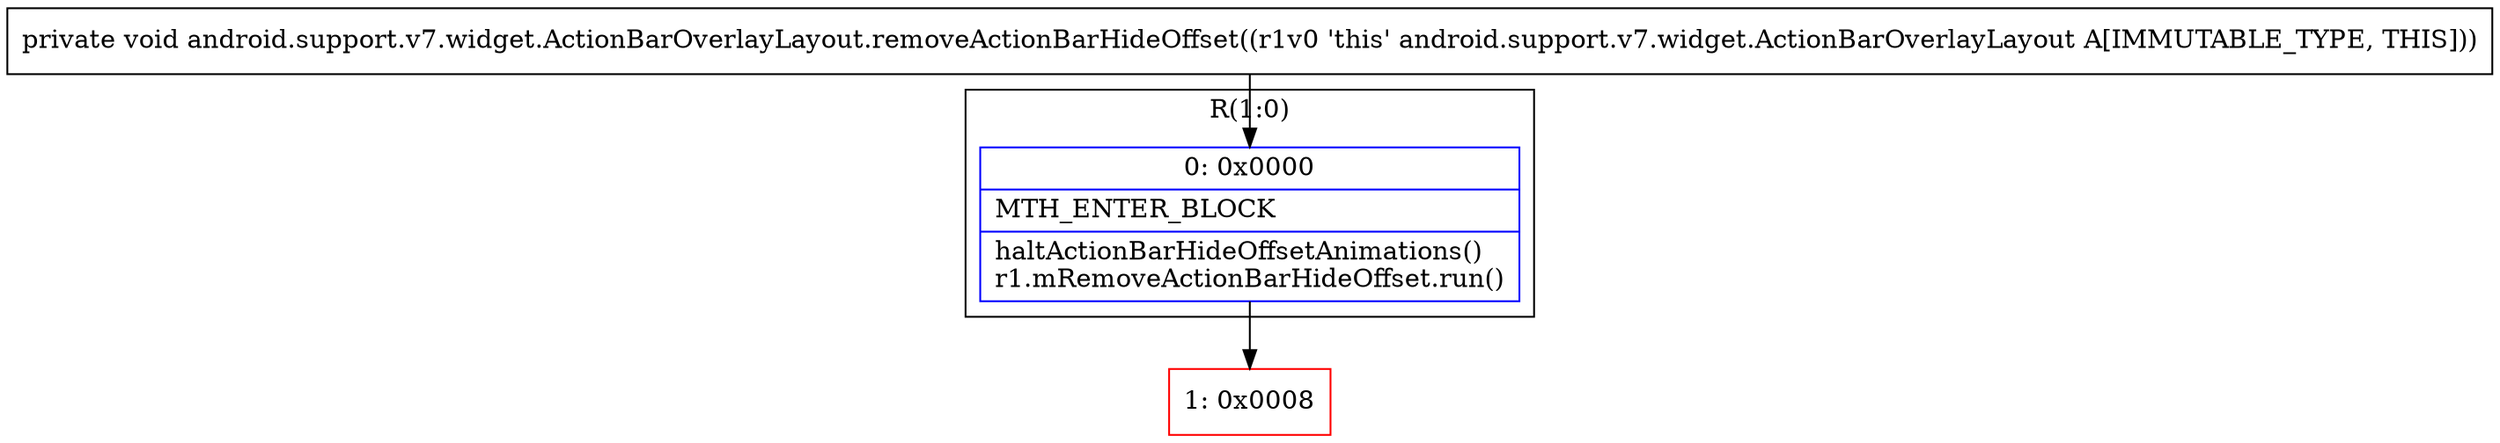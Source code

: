 digraph "CFG forandroid.support.v7.widget.ActionBarOverlayLayout.removeActionBarHideOffset()V" {
subgraph cluster_Region_587098253 {
label = "R(1:0)";
node [shape=record,color=blue];
Node_0 [shape=record,label="{0\:\ 0x0000|MTH_ENTER_BLOCK\l|haltActionBarHideOffsetAnimations()\lr1.mRemoveActionBarHideOffset.run()\l}"];
}
Node_1 [shape=record,color=red,label="{1\:\ 0x0008}"];
MethodNode[shape=record,label="{private void android.support.v7.widget.ActionBarOverlayLayout.removeActionBarHideOffset((r1v0 'this' android.support.v7.widget.ActionBarOverlayLayout A[IMMUTABLE_TYPE, THIS])) }"];
MethodNode -> Node_0;
Node_0 -> Node_1;
}

